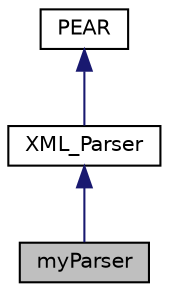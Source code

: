 digraph "myParser"
{
 // LATEX_PDF_SIZE
  edge [fontname="Helvetica",fontsize="10",labelfontname="Helvetica",labelfontsize="10"];
  node [fontname="Helvetica",fontsize="10",shape=record];
  Node1 [label="myParser",height=0.2,width=0.4,color="black", fillcolor="grey75", style="filled", fontcolor="black",tooltip=" "];
  Node2 -> Node1 [dir="back",color="midnightblue",fontsize="10",style="solid"];
  Node2 [label="XML_Parser",height=0.2,width=0.4,color="black", fillcolor="white", style="filled",URL="$classXML__Parser.html",tooltip=" "];
  Node3 -> Node2 [dir="back",color="midnightblue",fontsize="10",style="solid"];
  Node3 [label="PEAR",height=0.2,width=0.4,color="black", fillcolor="white", style="filled",URL="$classPEAR.html",tooltip=" "];
}
